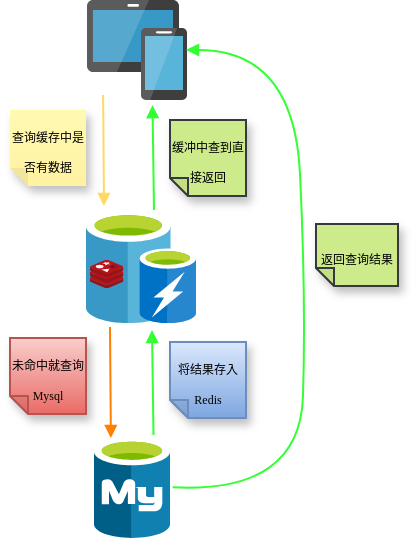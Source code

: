 <mxfile version="20.3.0" type="device"><diagram id="_yF3euc0Un6l2nUdCDe0" name="Page-1"><mxGraphModel dx="419" dy="409" grid="0" gridSize="10" guides="1" tooltips="1" connect="1" arrows="1" fold="1" page="0" pageScale="1" pageWidth="827" pageHeight="1169" math="0" shadow="0"><root><mxCell id="0"/><mxCell id="1" parent="0"/><mxCell id="yMuIWg78RH31pUUtCO3S-4" value="" style="sketch=0;aspect=fixed;html=1;points=[];align=center;image;fontSize=12;image=img/lib/mscae/Devices_Groups.svg;hachureGap=4;" vertex="1" parent="1"><mxGeometry x="244.5" y="154" width="50" height="50" as="geometry"/></mxCell><mxCell id="yMuIWg78RH31pUUtCO3S-7" value="" style="group" vertex="1" connectable="0" parent="1"><mxGeometry x="248" y="373" width="38" height="50" as="geometry"/></mxCell><mxCell id="yMuIWg78RH31pUUtCO3S-6" value="" style="sketch=0;aspect=fixed;html=1;points=[];align=center;image;fontSize=12;image=img/lib/mscae/Azure_Database_for_MySQL_servers.svg;hachureGap=4;" vertex="1" parent="yMuIWg78RH31pUUtCO3S-7"><mxGeometry width="38" height="50" as="geometry"/></mxCell><mxCell id="yMuIWg78RH31pUUtCO3S-5" value="" style="shape=image;imageAspect=0;aspect=fixed;verticalLabelPosition=bottom;verticalAlign=top;hachureGap=4;image=https://www.bing.com/th?id=AMMS_5c8bbd728b92b1a4b68f74bc8acdd216&amp;w=110&amp;h=110;" vertex="1" parent="yMuIWg78RH31pUUtCO3S-7"><mxGeometry x="13" y="38" width="10" height="10" as="geometry"/></mxCell><mxCell id="yMuIWg78RH31pUUtCO3S-8" value="" style="group" vertex="1" connectable="0" parent="1"><mxGeometry x="244" y="261" width="55" height="55" as="geometry"/></mxCell><mxCell id="yMuIWg78RH31pUUtCO3S-3" value="" style="sketch=0;aspect=fixed;html=1;points=[];align=center;image;fontSize=12;image=img/lib/mscae/Cache_including_Redis.svg;hachureGap=4;" vertex="1" parent="yMuIWg78RH31pUUtCO3S-8"><mxGeometry width="55" height="55" as="geometry"/></mxCell><mxCell id="yMuIWg78RH31pUUtCO3S-2" value="" style="sketch=0;aspect=fixed;html=1;points=[];align=center;image;fontSize=12;image=img/lib/mscae/Cache_Redis_Product.svg;hachureGap=4;" vertex="1" parent="yMuIWg78RH31pUUtCO3S-8"><mxGeometry x="2" y="23" width="16.67" height="14" as="geometry"/></mxCell><mxCell id="yMuIWg78RH31pUUtCO3S-11" value="" style="edgeStyle=none;orthogonalLoop=1;jettySize=auto;html=1;rounded=0;endArrow=block;startSize=14;endSize=4;sourcePerimeterSpacing=8;targetPerimeterSpacing=4;curved=1;exitX=0.161;exitY=0.95;exitDx=0;exitDy=0;exitPerimeter=0;endFill=1;fillColor=#cdeb8b;strokeColor=#FFD966;fontColor=#FFFF33;" edge="1" parent="1" source="yMuIWg78RH31pUUtCO3S-4"><mxGeometry width="120" relative="1" as="geometry"><mxPoint x="252" y="212" as="sourcePoint"/><mxPoint x="253" y="257" as="targetPoint"/><Array as="points"/></mxGeometry></mxCell><mxCell id="yMuIWg78RH31pUUtCO3S-12" value="&lt;font face=&quot;Lucida Console&quot; style=&quot;font-size: 6px; line-height: 0.2;&quot;&gt;查询缓存中是否有数据&lt;/font&gt;" style="shape=note;html=1;backgroundOutline=1;fontColor=#000000;darkOpacity=0.05;fillColor=#FFF9B2;strokeColor=none;fillStyle=solid;direction=west;gradientDirection=north;gradientColor=#FFF2A1;shadow=1;size=9;pointerEvents=1;hachureGap=4;whiteSpace=wrap;" vertex="1" parent="1"><mxGeometry x="206" y="209" width="38" height="38" as="geometry"/></mxCell><mxCell id="yMuIWg78RH31pUUtCO3S-13" value="" style="edgeStyle=none;orthogonalLoop=1;jettySize=auto;html=1;rounded=0;endArrow=block;startSize=14;endSize=4;sourcePerimeterSpacing=8;targetPerimeterSpacing=4;curved=1;endFill=1;fillColor=#cdeb8b;strokeColor=#33FF33;fontColor=#FFFF33;entryX=0.655;entryY=1.051;entryDx=0;entryDy=0;entryPerimeter=0;" edge="1" parent="1" target="yMuIWg78RH31pUUtCO3S-4"><mxGeometry width="120" relative="1" as="geometry"><mxPoint x="278" y="259" as="sourcePoint"/><mxPoint x="263" y="267" as="targetPoint"/><Array as="points"/></mxGeometry></mxCell><mxCell id="yMuIWg78RH31pUUtCO3S-14" value="&lt;font face=&quot;Lucida Console&quot;&gt;&lt;span style=&quot;font-size: 6px;&quot;&gt;缓冲中查到直接返回&lt;/span&gt;&lt;/font&gt;" style="shape=note;whiteSpace=wrap;html=1;backgroundOutline=1;darkOpacity=0.05;fillColor=#cdeb8b;strokeColor=#36393d;fillStyle=solid;direction=west;gradientDirection=north;shadow=1;size=9;pointerEvents=1;hachureGap=4;" vertex="1" parent="1"><mxGeometry x="286" y="214" width="38" height="38" as="geometry"/></mxCell><mxCell id="yMuIWg78RH31pUUtCO3S-15" value="" style="edgeStyle=none;orthogonalLoop=1;jettySize=auto;html=1;rounded=0;endArrow=block;startSize=14;endSize=4;sourcePerimeterSpacing=8;targetPerimeterSpacing=4;curved=1;exitX=0.161;exitY=0.95;exitDx=0;exitDy=0;exitPerimeter=0;endFill=1;fillColor=#cdeb8b;strokeColor=#FF8000;fontColor=#FFFF33;" edge="1" parent="1"><mxGeometry width="120" relative="1" as="geometry"><mxPoint x="256.0" y="317.5" as="sourcePoint"/><mxPoint x="256.45" y="373" as="targetPoint"/><Array as="points"/></mxGeometry></mxCell><mxCell id="yMuIWg78RH31pUUtCO3S-17" value="&lt;font face=&quot;Lucida Console&quot;&gt;&lt;span style=&quot;font-size: 6px;&quot;&gt;未命中就查询Mysql&lt;/span&gt;&lt;/font&gt;" style="shape=note;html=1;backgroundOutline=1;darkOpacity=0.05;fillColor=#f8cecc;strokeColor=#b85450;fillStyle=solid;direction=west;gradientDirection=north;gradientColor=#ea6b66;shadow=1;size=9;pointerEvents=1;hachureGap=4;whiteSpace=wrap;" vertex="1" parent="1"><mxGeometry x="206" y="323" width="38" height="38" as="geometry"/></mxCell><mxCell id="yMuIWg78RH31pUUtCO3S-18" value="" style="edgeStyle=none;orthogonalLoop=1;jettySize=auto;html=1;rounded=0;endArrow=block;startSize=14;endSize=4;sourcePerimeterSpacing=8;targetPerimeterSpacing=4;curved=1;endFill=1;fillColor=#cdeb8b;strokeColor=#33FF33;fontColor=#FFFF33;entryX=0.655;entryY=1.051;entryDx=0;entryDy=0;entryPerimeter=0;" edge="1" parent="1"><mxGeometry width="120" relative="1" as="geometry"><mxPoint x="277.75" y="371.45" as="sourcePoint"/><mxPoint x="277" y="319.0" as="targetPoint"/><Array as="points"/></mxGeometry></mxCell><mxCell id="yMuIWg78RH31pUUtCO3S-19" value="&lt;font face=&quot;Lucida Console&quot;&gt;&lt;span style=&quot;font-size: 6px;&quot;&gt;将结果存入Redis&lt;/span&gt;&lt;/font&gt;" style="shape=note;whiteSpace=wrap;html=1;backgroundOutline=1;darkOpacity=0.05;fillColor=#dae8fc;strokeColor=#6c8ebf;fillStyle=solid;direction=west;gradientDirection=north;shadow=1;size=9;pointerEvents=1;hachureGap=4;gradientColor=#7ea6e0;" vertex="1" parent="1"><mxGeometry x="286" y="325" width="38" height="38" as="geometry"/></mxCell><mxCell id="yMuIWg78RH31pUUtCO3S-20" value="" style="edgeStyle=none;orthogonalLoop=1;jettySize=auto;html=1;rounded=0;endArrow=block;startSize=14;endSize=4;sourcePerimeterSpacing=8;targetPerimeterSpacing=4;curved=1;endFill=1;fillColor=#cdeb8b;strokeColor=#33FF33;fontColor=#FFFF33;exitX=1.034;exitY=0.493;exitDx=0;exitDy=0;exitPerimeter=0;entryX=0.99;entryY=0.5;entryDx=0;entryDy=0;entryPerimeter=0;" edge="1" parent="1" source="yMuIWg78RH31pUUtCO3S-6" target="yMuIWg78RH31pUUtCO3S-4"><mxGeometry width="120" relative="1" as="geometry"><mxPoint x="314.75" y="400.45" as="sourcePoint"/><mxPoint x="348" y="189" as="targetPoint"/><Array as="points"><mxPoint x="351" y="401"/><mxPoint x="354" y="303"/><mxPoint x="348" y="179"/></Array></mxGeometry></mxCell><mxCell id="yMuIWg78RH31pUUtCO3S-21" value="&lt;font face=&quot;Lucida Console&quot;&gt;&lt;span style=&quot;font-size: 6px; line-height: 0.5;&quot;&gt;返回查询结果&lt;/span&gt;&lt;/font&gt;" style="shape=note;whiteSpace=wrap;html=1;backgroundOutline=1;darkOpacity=0.05;fillColor=#cdeb8b;strokeColor=#36393d;fillStyle=solid;direction=west;gradientDirection=north;shadow=1;size=9;pointerEvents=1;hachureGap=4;" vertex="1" parent="1"><mxGeometry x="359" y="266" width="41" height="31" as="geometry"/></mxCell></root></mxGraphModel></diagram></mxfile>